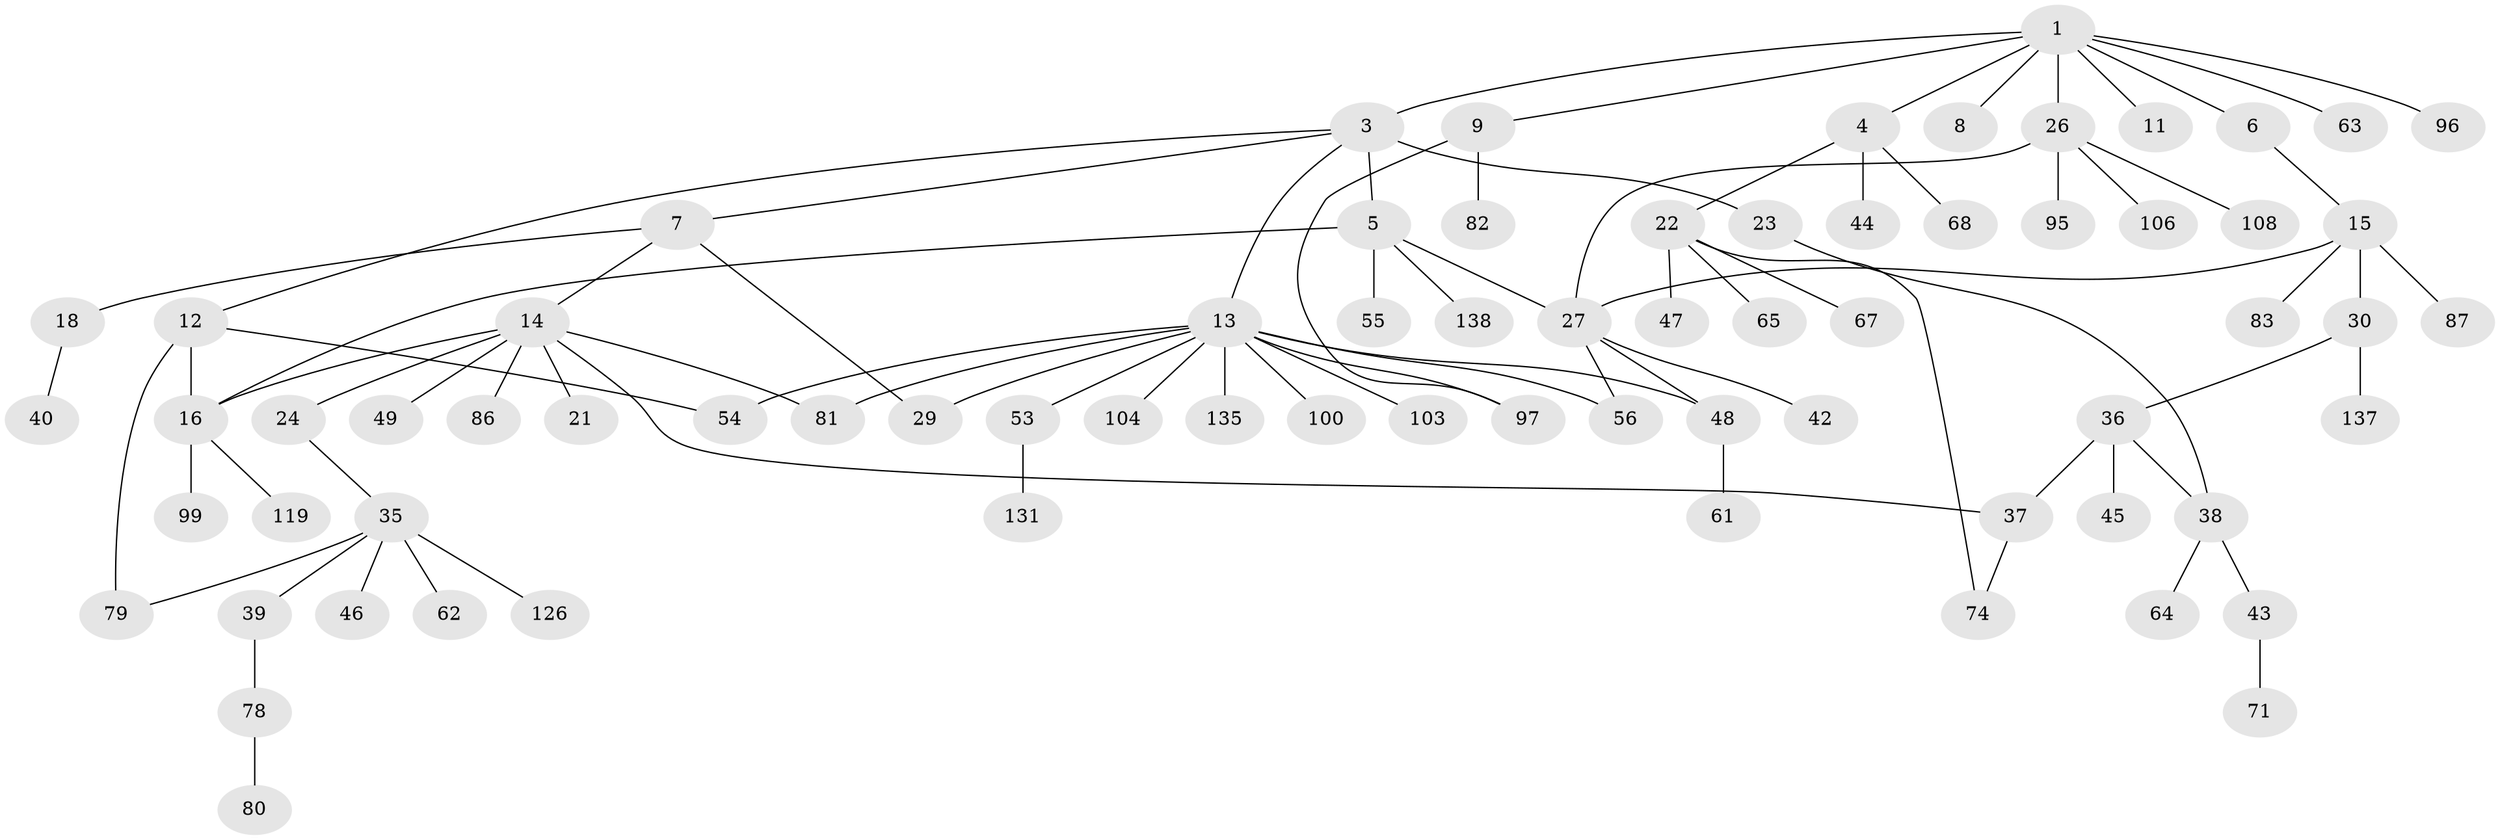 // original degree distribution, {6: 0.0547945205479452, 5: 0.0547945205479452, 4: 0.0547945205479452, 3: 0.13013698630136986, 1: 0.4178082191780822, 2: 0.2876712328767123}
// Generated by graph-tools (version 1.1) at 2025/13/03/09/25 04:13:18]
// undirected, 73 vertices, 86 edges
graph export_dot {
graph [start="1"]
  node [color=gray90,style=filled];
  1 [super="+2"];
  3;
  4;
  5 [super="+89"];
  6 [super="+91"];
  7 [super="+76+117+10"];
  8;
  9;
  11 [super="+128"];
  12 [super="+88+75+33"];
  13 [super="+20+25+130+31"];
  14 [super="+92+134+19+17"];
  15;
  16 [super="+90+32"];
  18;
  21 [super="+101+139"];
  22 [super="+93"];
  23;
  24;
  26 [super="+57"];
  27 [super="+28+132+73+41"];
  29 [super="+59+77"];
  30 [super="+60"];
  35;
  36 [super="+85"];
  37 [super="+66+109"];
  38 [super="+51+52+146"];
  39;
  40 [super="+50"];
  42;
  43 [super="+111"];
  44 [super="+94"];
  45;
  46;
  47 [super="+72+141"];
  48 [super="+70"];
  49;
  53;
  54 [super="+69"];
  55;
  56;
  61;
  62;
  63;
  64;
  65 [super="+110"];
  67;
  68;
  71;
  74 [super="+113"];
  78 [super="+114"];
  79 [super="+98"];
  80 [super="+84"];
  81;
  82;
  83;
  86;
  87;
  95;
  96;
  97;
  99;
  100;
  103 [super="+136+145"];
  104 [super="+129"];
  106;
  108 [super="+125+127"];
  119;
  126;
  131;
  135;
  137;
  138;
  1 -- 4;
  1 -- 6;
  1 -- 11;
  1 -- 26;
  1 -- 63;
  1 -- 96;
  1 -- 3;
  1 -- 8;
  1 -- 9;
  3 -- 5;
  3 -- 7;
  3 -- 12;
  3 -- 13;
  3 -- 23;
  4 -- 22;
  4 -- 44;
  4 -- 68;
  5 -- 55;
  5 -- 138;
  5 -- 27;
  5 -- 16;
  6 -- 15;
  7 -- 18;
  7 -- 14;
  7 -- 29;
  9 -- 82;
  9 -- 97;
  12 -- 16;
  12 -- 79 [weight=2];
  12 -- 54;
  13 -- 81;
  13 -- 53;
  13 -- 135;
  13 -- 104;
  13 -- 29;
  13 -- 54;
  13 -- 103;
  13 -- 56;
  13 -- 97;
  13 -- 48;
  13 -- 100;
  14 -- 81;
  14 -- 49;
  14 -- 37;
  14 -- 86;
  14 -- 24;
  14 -- 21;
  14 -- 16;
  15 -- 30;
  15 -- 83;
  15 -- 87;
  15 -- 27;
  16 -- 119 [weight=2];
  16 -- 99;
  18 -- 40;
  22 -- 47;
  22 -- 65;
  22 -- 67;
  22 -- 74;
  23 -- 38;
  24 -- 35;
  26 -- 27;
  26 -- 108;
  26 -- 106;
  26 -- 95;
  27 -- 42;
  27 -- 56;
  27 -- 48;
  30 -- 36;
  30 -- 137;
  35 -- 39;
  35 -- 46;
  35 -- 62;
  35 -- 79;
  35 -- 126;
  36 -- 37;
  36 -- 38;
  36 -- 45;
  37 -- 74;
  38 -- 43;
  38 -- 64;
  39 -- 78;
  43 -- 71;
  48 -- 61;
  53 -- 131;
  78 -- 80;
}

